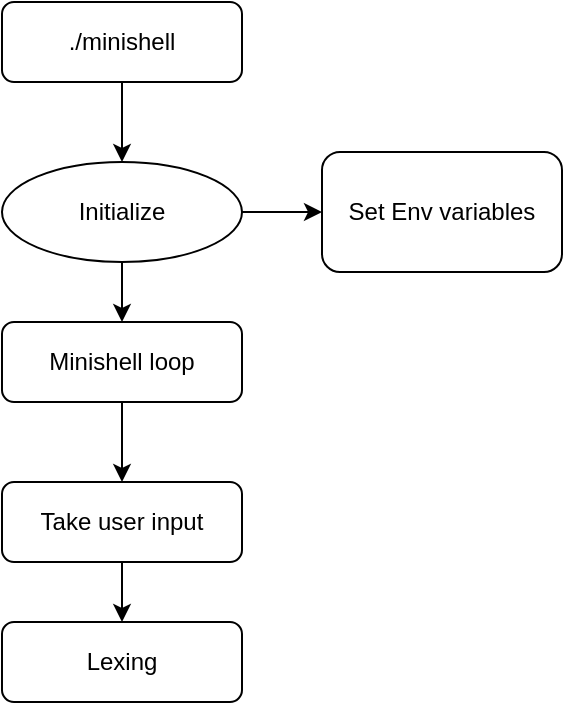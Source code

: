 <mxfile version="24.3.1" type="github">
  <diagram id="C5RBs43oDa-KdzZeNtuy" name="Page-1">
    <mxGraphModel dx="869" dy="603" grid="1" gridSize="10" guides="1" tooltips="1" connect="1" arrows="1" fold="1" page="1" pageScale="1" pageWidth="827" pageHeight="1169" math="0" shadow="0">
      <root>
        <mxCell id="WIyWlLk6GJQsqaUBKTNV-0" />
        <mxCell id="WIyWlLk6GJQsqaUBKTNV-1" parent="WIyWlLk6GJQsqaUBKTNV-0" />
        <mxCell id="ywwLu2ZAec7j-EUyDRsU-1" style="edgeStyle=orthogonalEdgeStyle;rounded=0;orthogonalLoop=1;jettySize=auto;html=1;entryX=0.5;entryY=0;entryDx=0;entryDy=0;" edge="1" parent="WIyWlLk6GJQsqaUBKTNV-1" source="WIyWlLk6GJQsqaUBKTNV-3" target="ywwLu2ZAec7j-EUyDRsU-0">
          <mxGeometry relative="1" as="geometry" />
        </mxCell>
        <mxCell id="WIyWlLk6GJQsqaUBKTNV-3" value="./minishell" style="rounded=1;whiteSpace=wrap;html=1;fontSize=12;glass=0;strokeWidth=1;shadow=0;" parent="WIyWlLk6GJQsqaUBKTNV-1" vertex="1">
          <mxGeometry x="160" y="80" width="120" height="40" as="geometry" />
        </mxCell>
        <mxCell id="ywwLu2ZAec7j-EUyDRsU-3" style="edgeStyle=orthogonalEdgeStyle;rounded=0;orthogonalLoop=1;jettySize=auto;html=1;" edge="1" parent="WIyWlLk6GJQsqaUBKTNV-1" source="ywwLu2ZAec7j-EUyDRsU-0" target="ywwLu2ZAec7j-EUyDRsU-2">
          <mxGeometry relative="1" as="geometry" />
        </mxCell>
        <mxCell id="ywwLu2ZAec7j-EUyDRsU-5" style="edgeStyle=orthogonalEdgeStyle;rounded=0;orthogonalLoop=1;jettySize=auto;html=1;" edge="1" parent="WIyWlLk6GJQsqaUBKTNV-1" source="ywwLu2ZAec7j-EUyDRsU-0" target="ywwLu2ZAec7j-EUyDRsU-4">
          <mxGeometry relative="1" as="geometry" />
        </mxCell>
        <mxCell id="ywwLu2ZAec7j-EUyDRsU-0" value="Initialize" style="ellipse;whiteSpace=wrap;html=1;" vertex="1" parent="WIyWlLk6GJQsqaUBKTNV-1">
          <mxGeometry x="160" y="160" width="120" height="50" as="geometry" />
        </mxCell>
        <mxCell id="ywwLu2ZAec7j-EUyDRsU-2" value="Set Env variables" style="rounded=1;whiteSpace=wrap;html=1;" vertex="1" parent="WIyWlLk6GJQsqaUBKTNV-1">
          <mxGeometry x="320" y="155" width="120" height="60" as="geometry" />
        </mxCell>
        <mxCell id="ywwLu2ZAec7j-EUyDRsU-7" style="edgeStyle=orthogonalEdgeStyle;rounded=0;orthogonalLoop=1;jettySize=auto;html=1;entryX=0.5;entryY=0;entryDx=0;entryDy=0;" edge="1" parent="WIyWlLk6GJQsqaUBKTNV-1" source="ywwLu2ZAec7j-EUyDRsU-4" target="ywwLu2ZAec7j-EUyDRsU-6">
          <mxGeometry relative="1" as="geometry" />
        </mxCell>
        <mxCell id="ywwLu2ZAec7j-EUyDRsU-4" value="Minishell loop" style="rounded=1;whiteSpace=wrap;html=1;" vertex="1" parent="WIyWlLk6GJQsqaUBKTNV-1">
          <mxGeometry x="160" y="240" width="120" height="40" as="geometry" />
        </mxCell>
        <mxCell id="ywwLu2ZAec7j-EUyDRsU-9" style="edgeStyle=orthogonalEdgeStyle;rounded=0;orthogonalLoop=1;jettySize=auto;html=1;entryX=0.5;entryY=0;entryDx=0;entryDy=0;" edge="1" parent="WIyWlLk6GJQsqaUBKTNV-1" source="ywwLu2ZAec7j-EUyDRsU-6" target="ywwLu2ZAec7j-EUyDRsU-8">
          <mxGeometry relative="1" as="geometry" />
        </mxCell>
        <mxCell id="ywwLu2ZAec7j-EUyDRsU-6" value="Take user input" style="rounded=1;whiteSpace=wrap;html=1;" vertex="1" parent="WIyWlLk6GJQsqaUBKTNV-1">
          <mxGeometry x="160" y="320" width="120" height="40" as="geometry" />
        </mxCell>
        <mxCell id="ywwLu2ZAec7j-EUyDRsU-8" value="Lexing" style="rounded=1;whiteSpace=wrap;html=1;" vertex="1" parent="WIyWlLk6GJQsqaUBKTNV-1">
          <mxGeometry x="160" y="390" width="120" height="40" as="geometry" />
        </mxCell>
      </root>
    </mxGraphModel>
  </diagram>
</mxfile>

